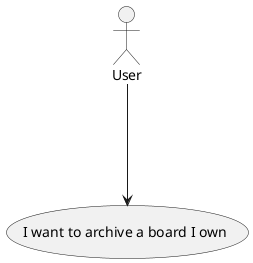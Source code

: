 @startuml
'https://plantuml.com/use-case-diagram

:User: as u

u ---> (I want to archive a board I own)

@enduml